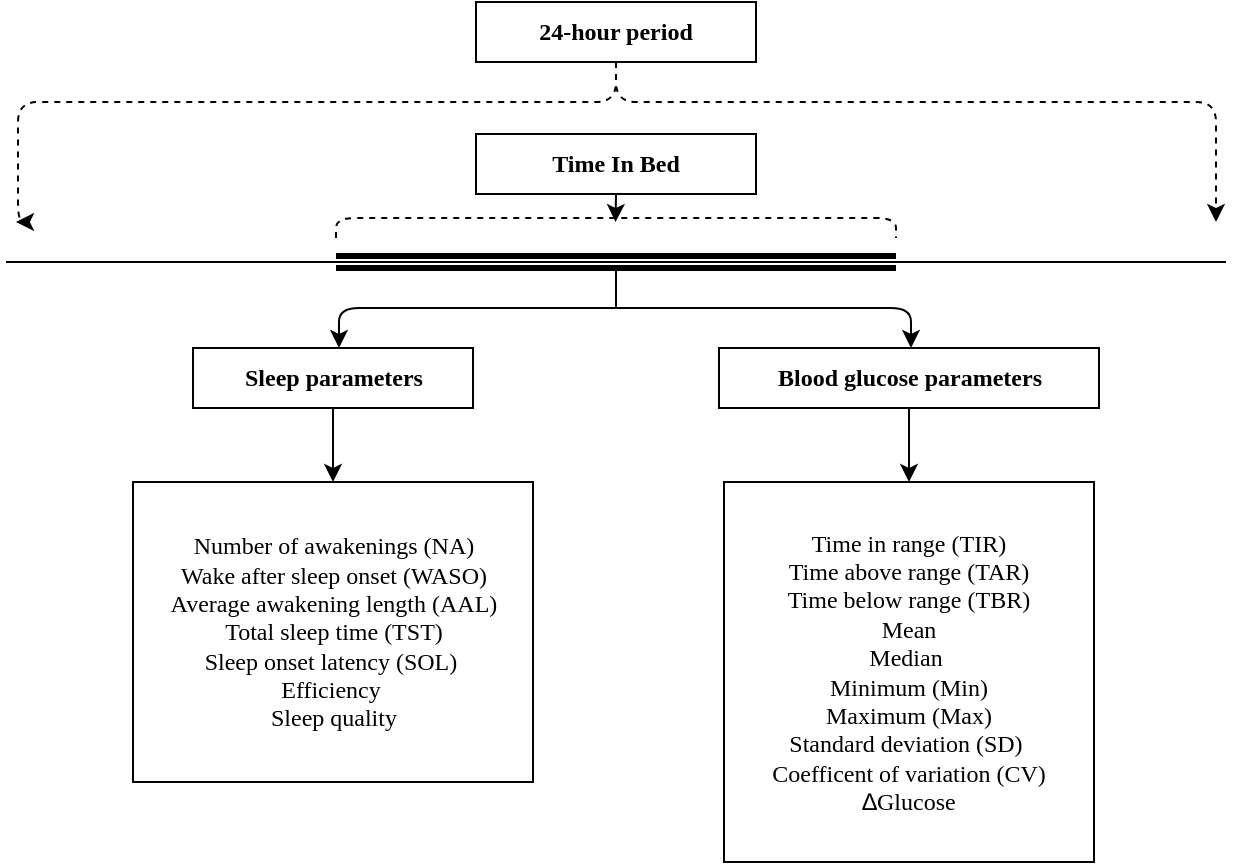 <mxfile version="22.1.2" type="github">
  <diagram name="Side-1" id="8uSLxqYtJGwNJn5mJIMu">
    <mxGraphModel dx="2253" dy="793" grid="1" gridSize="10" guides="1" tooltips="1" connect="1" arrows="1" fold="1" page="1" pageScale="1" pageWidth="827" pageHeight="1169" math="0" shadow="0">
      <root>
        <mxCell id="0" />
        <mxCell id="1" parent="0" />
        <mxCell id="_zQC5bYb4mfakkWWk6qJ-2" style="edgeStyle=orthogonalEdgeStyle;rounded=1;orthogonalLoop=1;jettySize=auto;html=1;exitX=0.5;exitY=1;exitDx=0;exitDy=0;dashed=1;" parent="1" source="4Cdd__MP1ncVrc0N2WNh-1" edge="1">
          <mxGeometry relative="1" as="geometry">
            <mxPoint x="-680" y="160" as="targetPoint" />
            <Array as="points">
              <mxPoint x="-380" y="100" />
              <mxPoint x="-679" y="100" />
              <mxPoint x="-679" y="160" />
            </Array>
          </mxGeometry>
        </mxCell>
        <mxCell id="_zQC5bYb4mfakkWWk6qJ-3" style="edgeStyle=orthogonalEdgeStyle;rounded=1;orthogonalLoop=1;jettySize=auto;html=1;exitX=0.5;exitY=1;exitDx=0;exitDy=0;dashed=1;" parent="1" source="4Cdd__MP1ncVrc0N2WNh-1" edge="1">
          <mxGeometry relative="1" as="geometry">
            <mxPoint x="-80" y="160" as="targetPoint" />
            <Array as="points">
              <mxPoint x="-380" y="100" />
              <mxPoint x="-80" y="100" />
            </Array>
          </mxGeometry>
        </mxCell>
        <mxCell id="4Cdd__MP1ncVrc0N2WNh-1" value="24-hour period" style="rounded=0;whiteSpace=wrap;html=1;fontStyle=1;fontFamily=Times New Roman;" parent="1" vertex="1">
          <mxGeometry x="-450" y="50" width="140" height="30" as="geometry" />
        </mxCell>
        <mxCell id="_zQC5bYb4mfakkWWk6qJ-5" style="edgeStyle=orthogonalEdgeStyle;rounded=0;orthogonalLoop=1;jettySize=auto;html=1;exitX=0.5;exitY=1;exitDx=0;exitDy=0;" parent="1" source="4Cdd__MP1ncVrc0N2WNh-2" edge="1">
          <mxGeometry relative="1" as="geometry">
            <mxPoint x="-380.238" y="160" as="targetPoint" />
          </mxGeometry>
        </mxCell>
        <mxCell id="4Cdd__MP1ncVrc0N2WNh-2" value="Time In Bed" style="rounded=0;whiteSpace=wrap;html=1;fontStyle=1;fontFamily=Times New Roman;" parent="1" vertex="1">
          <mxGeometry x="-450" y="116" width="140" height="30" as="geometry" />
        </mxCell>
        <mxCell id="4Cdd__MP1ncVrc0N2WNh-19" value="" style="edgeStyle=orthogonalEdgeStyle;rounded=0;orthogonalLoop=1;jettySize=auto;html=1;" parent="1" source="4Cdd__MP1ncVrc0N2WNh-3" target="4Cdd__MP1ncVrc0N2WNh-12" edge="1">
          <mxGeometry relative="1" as="geometry" />
        </mxCell>
        <mxCell id="4Cdd__MP1ncVrc0N2WNh-3" value="Sleep parameters" style="rounded=0;whiteSpace=wrap;html=1;fontStyle=1;fontFamily=Times New Roman;" parent="1" vertex="1">
          <mxGeometry x="-591.5" y="223" width="140" height="30" as="geometry" />
        </mxCell>
        <mxCell id="4Cdd__MP1ncVrc0N2WNh-18" value="" style="edgeStyle=orthogonalEdgeStyle;rounded=0;orthogonalLoop=1;jettySize=auto;html=1;" parent="1" source="4Cdd__MP1ncVrc0N2WNh-4" target="4Cdd__MP1ncVrc0N2WNh-14" edge="1">
          <mxGeometry relative="1" as="geometry" />
        </mxCell>
        <mxCell id="4Cdd__MP1ncVrc0N2WNh-4" value="Blood glucose parameters" style="rounded=0;whiteSpace=wrap;html=1;fontStyle=1;fontFamily=Times New Roman;" parent="1" vertex="1">
          <mxGeometry x="-328.5" y="223" width="190" height="30" as="geometry" />
        </mxCell>
        <mxCell id="4Cdd__MP1ncVrc0N2WNh-10" value="" style="endArrow=none;html=1;rounded=0;" parent="1" edge="1">
          <mxGeometry width="50" height="50" relative="1" as="geometry">
            <mxPoint x="-685" y="180" as="sourcePoint" />
            <mxPoint x="-75" y="180" as="targetPoint" />
            <Array as="points" />
          </mxGeometry>
        </mxCell>
        <mxCell id="4Cdd__MP1ncVrc0N2WNh-11" value="" style="shape=link;html=1;rounded=0;strokeWidth=3;strokeColor=#000000;" parent="1" edge="1">
          <mxGeometry width="100" relative="1" as="geometry">
            <mxPoint x="-520" y="180" as="sourcePoint" />
            <mxPoint x="-240" y="180" as="targetPoint" />
          </mxGeometry>
        </mxCell>
        <mxCell id="4Cdd__MP1ncVrc0N2WNh-12" value="&lt;font face=&quot;Times New Roman&quot;&gt;Number of awakenings (NA)&lt;br&gt;Wake after sleep onset (WASO)&lt;br&gt;Average awakening length (AAL)&lt;br&gt;Total sleep time (TST)&lt;br&gt;Sleep onset latency (SOL)&amp;nbsp;&lt;br&gt;Efficiency&amp;nbsp;&lt;br&gt;Sleep quality&lt;br&gt;&lt;/font&gt;" style="rounded=0;whiteSpace=wrap;html=1;" parent="1" vertex="1">
          <mxGeometry x="-621.5" y="290" width="200" height="150" as="geometry" />
        </mxCell>
        <mxCell id="4Cdd__MP1ncVrc0N2WNh-14" value="&lt;font face=&quot;Times New Roman&quot;&gt;Time in range (TIR)&lt;br&gt;Time above range (TAR)&lt;br&gt;Time below range (TBR)&lt;br&gt;Mean&lt;br&gt;Median&amp;nbsp;&lt;br&gt;Minimum (Min)&lt;br&gt;Maximum (Max)&lt;br&gt;Standard deviation (SD)&amp;nbsp;&lt;br&gt;Coefficent of variation (CV)&lt;br&gt;&lt;/font&gt;∆&lt;font face=&quot;Times New Roman&quot;&gt;Glucose&lt;br&gt;&lt;/font&gt;" style="rounded=0;whiteSpace=wrap;html=1;" parent="1" vertex="1">
          <mxGeometry x="-326" y="290" width="185" height="190" as="geometry" />
        </mxCell>
        <mxCell id="4Cdd__MP1ncVrc0N2WNh-21" value="" style="endArrow=none;dashed=1;html=1;rounded=1;" parent="1" edge="1">
          <mxGeometry width="50" height="50" relative="1" as="geometry">
            <mxPoint x="-520" y="168" as="sourcePoint" />
            <mxPoint x="-240" y="168" as="targetPoint" />
            <Array as="points">
              <mxPoint x="-520" y="158" />
              <mxPoint x="-240" y="158" />
            </Array>
          </mxGeometry>
        </mxCell>
        <mxCell id="4Cdd__MP1ncVrc0N2WNh-29" value="" style="endArrow=classic;html=1;rounded=1;" parent="1" edge="1">
          <mxGeometry width="50" height="50" relative="1" as="geometry">
            <mxPoint x="-392.5" y="203" as="sourcePoint" />
            <mxPoint x="-232.5" y="223" as="targetPoint" />
            <Array as="points">
              <mxPoint x="-232.5" y="203" />
            </Array>
          </mxGeometry>
        </mxCell>
        <mxCell id="4Cdd__MP1ncVrc0N2WNh-30" value="" style="endArrow=classic;html=1;rounded=1;" parent="1" edge="1">
          <mxGeometry width="50" height="50" relative="1" as="geometry">
            <mxPoint x="-378.5" y="203" as="sourcePoint" />
            <mxPoint x="-518.5" y="223" as="targetPoint" />
            <Array as="points">
              <mxPoint x="-518.5" y="203" />
            </Array>
          </mxGeometry>
        </mxCell>
        <mxCell id="4Cdd__MP1ncVrc0N2WNh-33" value="" style="line;strokeWidth=1;direction=south;html=1;" parent="1" vertex="1">
          <mxGeometry x="-385" y="183" width="10" height="20" as="geometry" />
        </mxCell>
      </root>
    </mxGraphModel>
  </diagram>
</mxfile>
